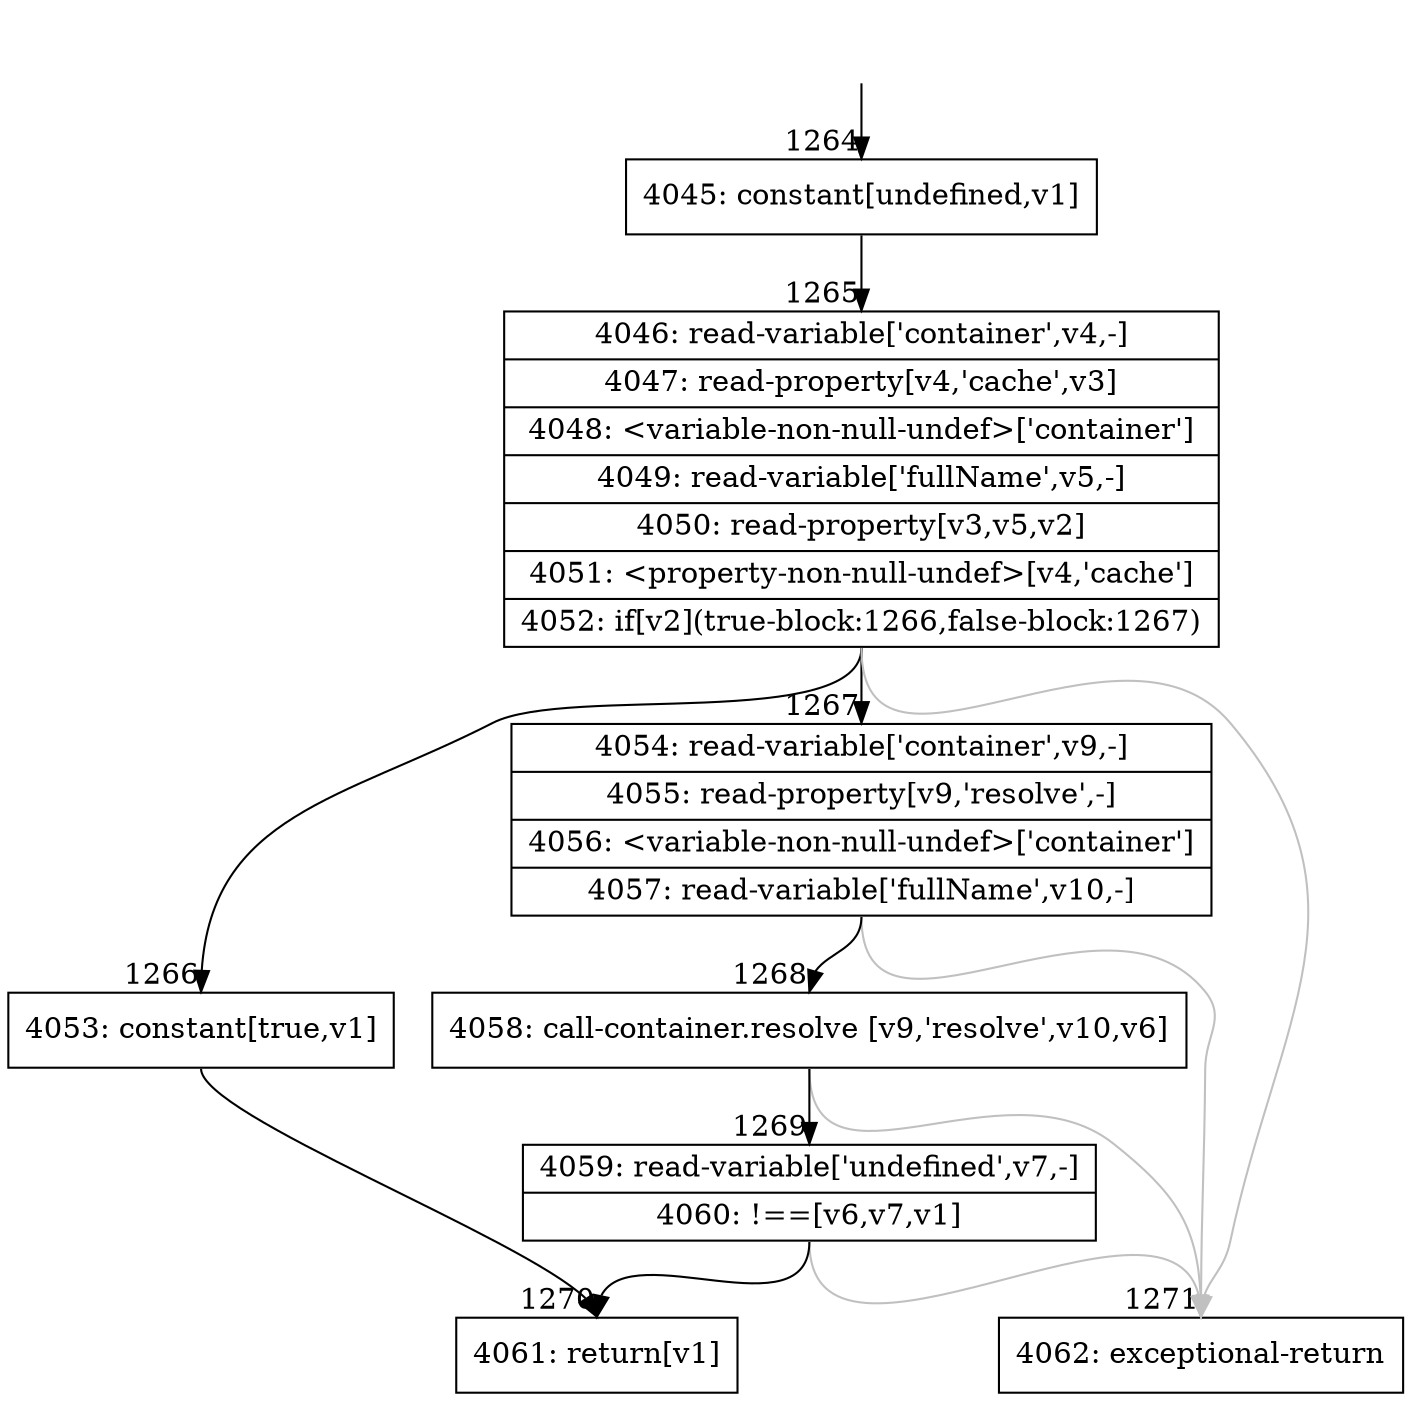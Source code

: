 digraph {
rankdir="TD"
BB_entry95[shape=none,label=""];
BB_entry95 -> BB1264 [tailport=s, headport=n, headlabel="    1264"]
BB1264 [shape=record label="{4045: constant[undefined,v1]}" ] 
BB1264 -> BB1265 [tailport=s, headport=n, headlabel="      1265"]
BB1265 [shape=record label="{4046: read-variable['container',v4,-]|4047: read-property[v4,'cache',v3]|4048: \<variable-non-null-undef\>['container']|4049: read-variable['fullName',v5,-]|4050: read-property[v3,v5,v2]|4051: \<property-non-null-undef\>[v4,'cache']|4052: if[v2](true-block:1266,false-block:1267)}" ] 
BB1265 -> BB1266 [tailport=s, headport=n, headlabel="      1266"]
BB1265 -> BB1267 [tailport=s, headport=n, headlabel="      1267"]
BB1265 -> BB1271 [tailport=s, headport=n, color=gray, headlabel="      1271"]
BB1266 [shape=record label="{4053: constant[true,v1]}" ] 
BB1266 -> BB1270 [tailport=s, headport=n, headlabel="      1270"]
BB1267 [shape=record label="{4054: read-variable['container',v9,-]|4055: read-property[v9,'resolve',-]|4056: \<variable-non-null-undef\>['container']|4057: read-variable['fullName',v10,-]}" ] 
BB1267 -> BB1268 [tailport=s, headport=n, headlabel="      1268"]
BB1267 -> BB1271 [tailport=s, headport=n, color=gray]
BB1268 [shape=record label="{4058: call-container.resolve [v9,'resolve',v10,v6]}" ] 
BB1268 -> BB1269 [tailport=s, headport=n, headlabel="      1269"]
BB1268 -> BB1271 [tailport=s, headport=n, color=gray]
BB1269 [shape=record label="{4059: read-variable['undefined',v7,-]|4060: !==[v6,v7,v1]}" ] 
BB1269 -> BB1270 [tailport=s, headport=n]
BB1269 -> BB1271 [tailport=s, headport=n, color=gray]
BB1270 [shape=record label="{4061: return[v1]}" ] 
BB1271 [shape=record label="{4062: exceptional-return}" ] 
//#$~ 1755
}
